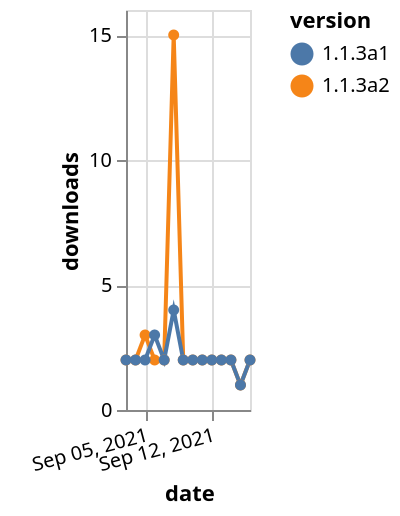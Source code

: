 {"$schema": "https://vega.github.io/schema/vega-lite/v5.json", "description": "A simple bar chart with embedded data.", "data": {"values": [{"date": "2021-09-03", "total": 2676, "delta": 2, "version": "1.1.3a2"}, {"date": "2021-09-04", "total": 2678, "delta": 2, "version": "1.1.3a2"}, {"date": "2021-09-05", "total": 2681, "delta": 3, "version": "1.1.3a2"}, {"date": "2021-09-06", "total": 2683, "delta": 2, "version": "1.1.3a2"}, {"date": "2021-09-07", "total": 2685, "delta": 2, "version": "1.1.3a2"}, {"date": "2021-09-08", "total": 2700, "delta": 15, "version": "1.1.3a2"}, {"date": "2021-09-09", "total": 2702, "delta": 2, "version": "1.1.3a2"}, {"date": "2021-09-10", "total": 2704, "delta": 2, "version": "1.1.3a2"}, {"date": "2021-09-11", "total": 2706, "delta": 2, "version": "1.1.3a2"}, {"date": "2021-09-12", "total": 2708, "delta": 2, "version": "1.1.3a2"}, {"date": "2021-09-13", "total": 2710, "delta": 2, "version": "1.1.3a2"}, {"date": "2021-09-14", "total": 2712, "delta": 2, "version": "1.1.3a2"}, {"date": "2021-09-15", "total": 2713, "delta": 1, "version": "1.1.3a2"}, {"date": "2021-09-16", "total": 2715, "delta": 2, "version": "1.1.3a2"}, {"date": "2021-09-03", "total": 2350, "delta": 2, "version": "1.1.3a1"}, {"date": "2021-09-04", "total": 2352, "delta": 2, "version": "1.1.3a1"}, {"date": "2021-09-05", "total": 2354, "delta": 2, "version": "1.1.3a1"}, {"date": "2021-09-06", "total": 2357, "delta": 3, "version": "1.1.3a1"}, {"date": "2021-09-07", "total": 2359, "delta": 2, "version": "1.1.3a1"}, {"date": "2021-09-08", "total": 2363, "delta": 4, "version": "1.1.3a1"}, {"date": "2021-09-09", "total": 2365, "delta": 2, "version": "1.1.3a1"}, {"date": "2021-09-10", "total": 2367, "delta": 2, "version": "1.1.3a1"}, {"date": "2021-09-11", "total": 2369, "delta": 2, "version": "1.1.3a1"}, {"date": "2021-09-12", "total": 2371, "delta": 2, "version": "1.1.3a1"}, {"date": "2021-09-13", "total": 2373, "delta": 2, "version": "1.1.3a1"}, {"date": "2021-09-14", "total": 2375, "delta": 2, "version": "1.1.3a1"}, {"date": "2021-09-15", "total": 2376, "delta": 1, "version": "1.1.3a1"}, {"date": "2021-09-16", "total": 2378, "delta": 2, "version": "1.1.3a1"}]}, "width": "container", "mark": {"type": "line", "point": {"filled": true}}, "encoding": {"x": {"field": "date", "type": "temporal", "timeUnit": "yearmonthdate", "title": "date", "axis": {"labelAngle": -15}}, "y": {"field": "delta", "type": "quantitative", "title": "downloads"}, "color": {"field": "version", "type": "nominal"}, "tooltip": {"field": "delta"}}}